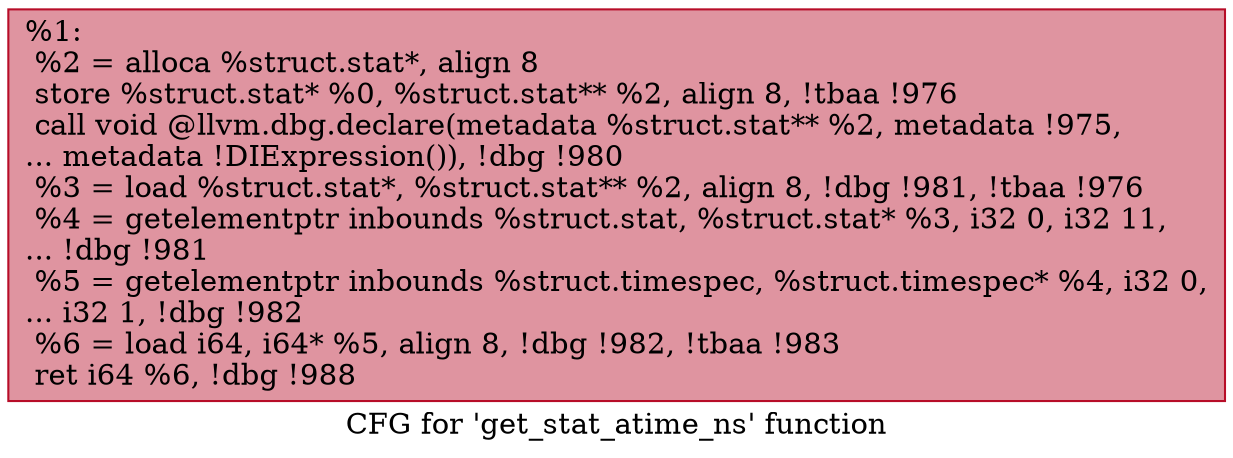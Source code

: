 digraph "CFG for 'get_stat_atime_ns' function" {
	label="CFG for 'get_stat_atime_ns' function";

	Node0x10ced00 [shape=record,color="#b70d28ff", style=filled, fillcolor="#b70d2870",label="{%1:\l  %2 = alloca %struct.stat*, align 8\l  store %struct.stat* %0, %struct.stat** %2, align 8, !tbaa !976\l  call void @llvm.dbg.declare(metadata %struct.stat** %2, metadata !975,\l... metadata !DIExpression()), !dbg !980\l  %3 = load %struct.stat*, %struct.stat** %2, align 8, !dbg !981, !tbaa !976\l  %4 = getelementptr inbounds %struct.stat, %struct.stat* %3, i32 0, i32 11,\l... !dbg !981\l  %5 = getelementptr inbounds %struct.timespec, %struct.timespec* %4, i32 0,\l... i32 1, !dbg !982\l  %6 = load i64, i64* %5, align 8, !dbg !982, !tbaa !983\l  ret i64 %6, !dbg !988\l}"];
}
